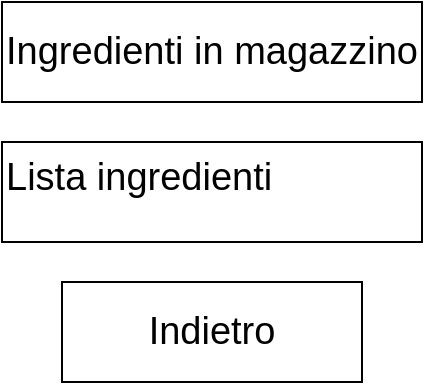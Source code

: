 <mxfile version="18.0.6" type="device"><diagram id="QdtfNpSiq0P0yfC_g5DM" name="Page-1"><mxGraphModel dx="877" dy="768" grid="1" gridSize="10" guides="1" tooltips="1" connect="1" arrows="1" fold="1" page="1" pageScale="1" pageWidth="850" pageHeight="1100" math="0" shadow="0"><root><mxCell id="0"/><mxCell id="1" parent="0"/><mxCell id="J2Ml4pLdBpOrnPgY9ill-1" value="&lt;font style=&quot;font-size: 19px;&quot;&gt;Ingredienti in magazzino&lt;/font&gt;" style="rounded=0;whiteSpace=wrap;html=1;fontSize=19;" vertex="1" parent="1"><mxGeometry x="250" y="170" width="210" height="50" as="geometry"/></mxCell><mxCell id="J2Ml4pLdBpOrnPgY9ill-2" value="&lt;span style=&quot;font-size: 19px;&quot;&gt;Lista ingredienti&lt;/span&gt;" style="rounded=0;whiteSpace=wrap;html=1;align=left;verticalAlign=top;fontSize=19;" vertex="1" parent="1"><mxGeometry x="250" y="240" width="210" height="50" as="geometry"/></mxCell><mxCell id="J2Ml4pLdBpOrnPgY9ill-3" value="&lt;font style=&quot;font-size: 19px;&quot;&gt;Indietro&lt;/font&gt;" style="rounded=0;whiteSpace=wrap;html=1;fontSize=19;" vertex="1" parent="1"><mxGeometry x="280" y="310" width="150" height="50" as="geometry"/></mxCell></root></mxGraphModel></diagram></mxfile>